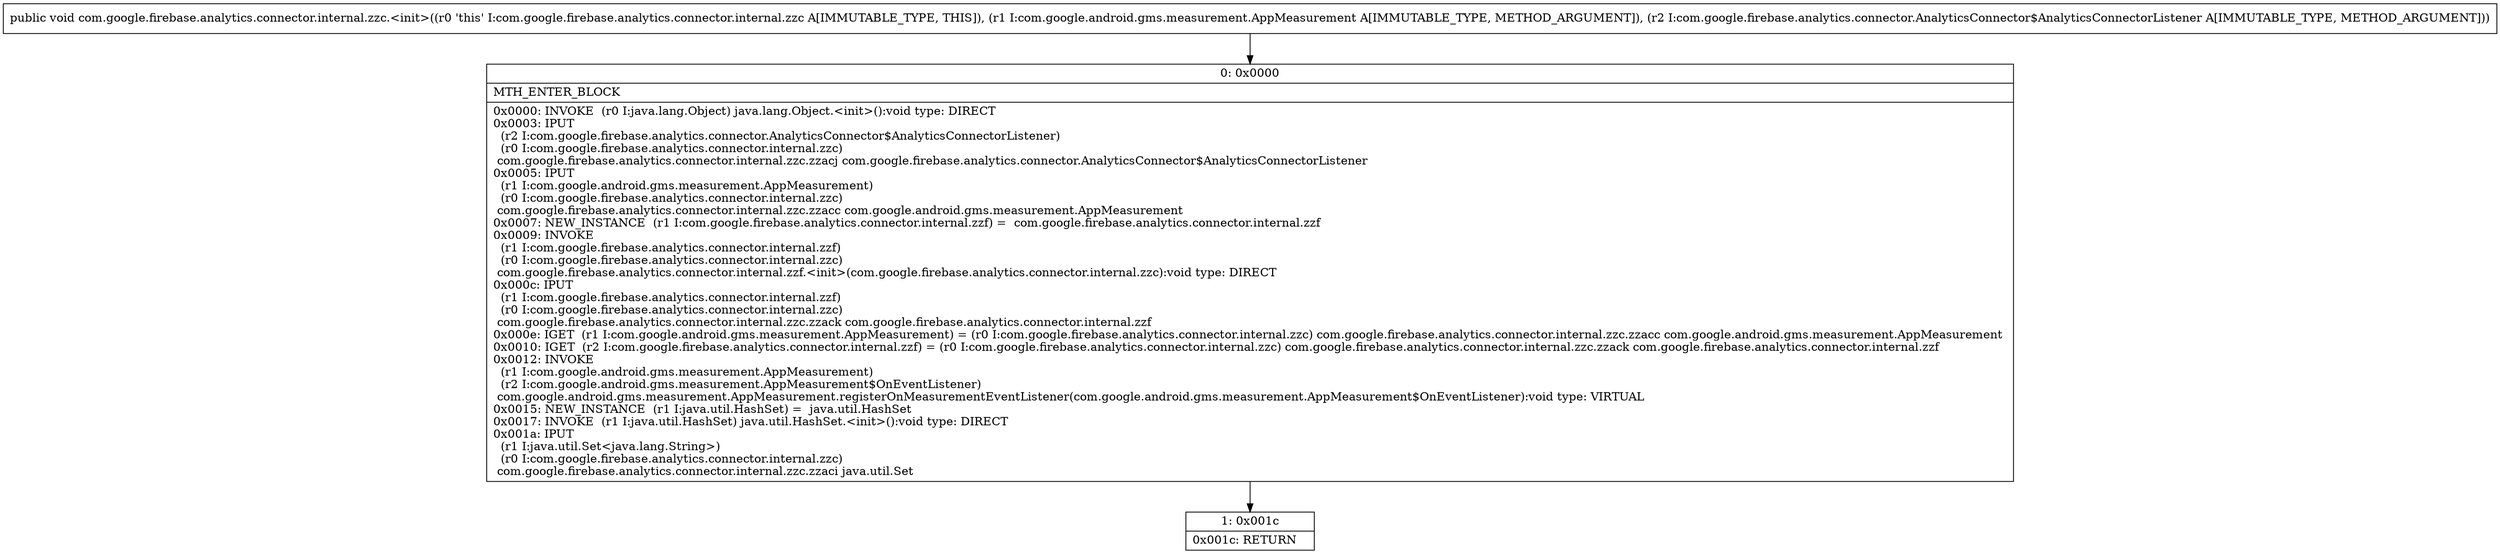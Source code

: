 digraph "CFG forcom.google.firebase.analytics.connector.internal.zzc.\<init\>(Lcom\/google\/android\/gms\/measurement\/AppMeasurement;Lcom\/google\/firebase\/analytics\/connector\/AnalyticsConnector$AnalyticsConnectorListener;)V" {
Node_0 [shape=record,label="{0\:\ 0x0000|MTH_ENTER_BLOCK\l|0x0000: INVOKE  (r0 I:java.lang.Object) java.lang.Object.\<init\>():void type: DIRECT \l0x0003: IPUT  \l  (r2 I:com.google.firebase.analytics.connector.AnalyticsConnector$AnalyticsConnectorListener)\l  (r0 I:com.google.firebase.analytics.connector.internal.zzc)\l com.google.firebase.analytics.connector.internal.zzc.zzacj com.google.firebase.analytics.connector.AnalyticsConnector$AnalyticsConnectorListener \l0x0005: IPUT  \l  (r1 I:com.google.android.gms.measurement.AppMeasurement)\l  (r0 I:com.google.firebase.analytics.connector.internal.zzc)\l com.google.firebase.analytics.connector.internal.zzc.zzacc com.google.android.gms.measurement.AppMeasurement \l0x0007: NEW_INSTANCE  (r1 I:com.google.firebase.analytics.connector.internal.zzf) =  com.google.firebase.analytics.connector.internal.zzf \l0x0009: INVOKE  \l  (r1 I:com.google.firebase.analytics.connector.internal.zzf)\l  (r0 I:com.google.firebase.analytics.connector.internal.zzc)\l com.google.firebase.analytics.connector.internal.zzf.\<init\>(com.google.firebase.analytics.connector.internal.zzc):void type: DIRECT \l0x000c: IPUT  \l  (r1 I:com.google.firebase.analytics.connector.internal.zzf)\l  (r0 I:com.google.firebase.analytics.connector.internal.zzc)\l com.google.firebase.analytics.connector.internal.zzc.zzack com.google.firebase.analytics.connector.internal.zzf \l0x000e: IGET  (r1 I:com.google.android.gms.measurement.AppMeasurement) = (r0 I:com.google.firebase.analytics.connector.internal.zzc) com.google.firebase.analytics.connector.internal.zzc.zzacc com.google.android.gms.measurement.AppMeasurement \l0x0010: IGET  (r2 I:com.google.firebase.analytics.connector.internal.zzf) = (r0 I:com.google.firebase.analytics.connector.internal.zzc) com.google.firebase.analytics.connector.internal.zzc.zzack com.google.firebase.analytics.connector.internal.zzf \l0x0012: INVOKE  \l  (r1 I:com.google.android.gms.measurement.AppMeasurement)\l  (r2 I:com.google.android.gms.measurement.AppMeasurement$OnEventListener)\l com.google.android.gms.measurement.AppMeasurement.registerOnMeasurementEventListener(com.google.android.gms.measurement.AppMeasurement$OnEventListener):void type: VIRTUAL \l0x0015: NEW_INSTANCE  (r1 I:java.util.HashSet) =  java.util.HashSet \l0x0017: INVOKE  (r1 I:java.util.HashSet) java.util.HashSet.\<init\>():void type: DIRECT \l0x001a: IPUT  \l  (r1 I:java.util.Set\<java.lang.String\>)\l  (r0 I:com.google.firebase.analytics.connector.internal.zzc)\l com.google.firebase.analytics.connector.internal.zzc.zzaci java.util.Set \l}"];
Node_1 [shape=record,label="{1\:\ 0x001c|0x001c: RETURN   \l}"];
MethodNode[shape=record,label="{public void com.google.firebase.analytics.connector.internal.zzc.\<init\>((r0 'this' I:com.google.firebase.analytics.connector.internal.zzc A[IMMUTABLE_TYPE, THIS]), (r1 I:com.google.android.gms.measurement.AppMeasurement A[IMMUTABLE_TYPE, METHOD_ARGUMENT]), (r2 I:com.google.firebase.analytics.connector.AnalyticsConnector$AnalyticsConnectorListener A[IMMUTABLE_TYPE, METHOD_ARGUMENT])) }"];
MethodNode -> Node_0;
Node_0 -> Node_1;
}


